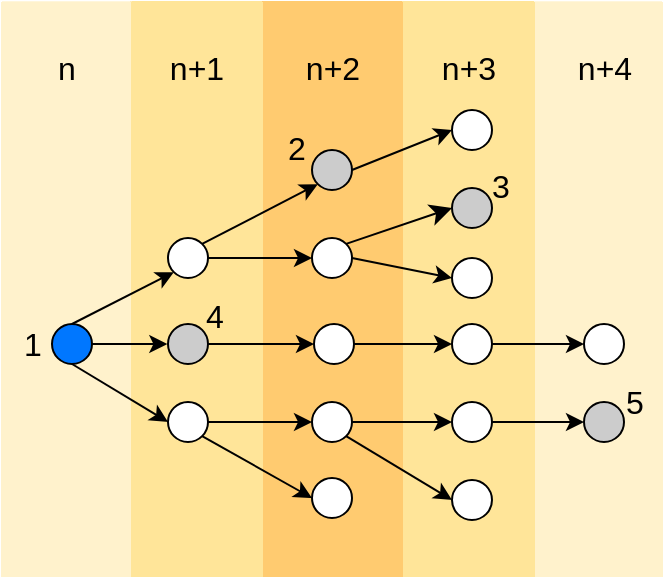 <mxfile version="21.3.2" type="github">
  <diagram name="第 1 页" id="HGf4OLoW3zUiOZIQQPPL">
    <mxGraphModel dx="1058" dy="901" grid="0" gridSize="10" guides="1" tooltips="1" connect="1" arrows="1" fold="1" page="0" pageScale="1" pageWidth="827" pageHeight="1169" math="0" shadow="0">
      <root>
        <mxCell id="0" />
        <mxCell id="1" parent="0" />
        <mxCell id="0hoJdStIDzNMqkLMMBlC-81" value="" style="swimlane;startSize=0;fontSize=16;strokeColor=#FFF2CC;fillColor=#FFFCE0;glass=1;fillStyle=auto;gradientColor=none;swimlaneFillColor=#FFF2CC;" vertex="1" parent="1">
          <mxGeometry x="122" y="-2" width="64" height="287" as="geometry" />
        </mxCell>
        <mxCell id="0hoJdStIDzNMqkLMMBlC-88" value="n+4" style="text;html=1;strokeColor=none;fillColor=none;align=center;verticalAlign=middle;whiteSpace=wrap;rounded=0;fontSize=16;" vertex="1" parent="0hoJdStIDzNMqkLMMBlC-81">
          <mxGeometry x="19.5" y="17.5" width="31" height="30" as="geometry" />
        </mxCell>
        <mxCell id="0hoJdStIDzNMqkLMMBlC-57" value="" style="ellipse;whiteSpace=wrap;html=1;aspect=fixed;fontSize=16;fillColor=#CCCCCC;" vertex="1" parent="0hoJdStIDzNMqkLMMBlC-81">
          <mxGeometry x="25" y="200" width="20" height="20" as="geometry" />
        </mxCell>
        <mxCell id="0hoJdStIDzNMqkLMMBlC-64" value="5" style="text;html=1;strokeColor=none;fillColor=none;align=center;verticalAlign=middle;whiteSpace=wrap;rounded=0;fontSize=16;" vertex="1" parent="0hoJdStIDzNMqkLMMBlC-81">
          <mxGeometry x="37" y="189" width="27" height="21" as="geometry" />
        </mxCell>
        <mxCell id="0hoJdStIDzNMqkLMMBlC-80" value="" style="swimlane;startSize=0;fontSize=16;strokeColor=#FFE599;swimlaneFillColor=#FFE599;" vertex="1" parent="1">
          <mxGeometry x="56" y="-2" width="66" height="287" as="geometry" />
        </mxCell>
        <mxCell id="0hoJdStIDzNMqkLMMBlC-87" value="n+3" style="text;html=1;strokeColor=none;fillColor=none;align=center;verticalAlign=middle;whiteSpace=wrap;rounded=0;fontSize=16;" vertex="1" parent="0hoJdStIDzNMqkLMMBlC-80">
          <mxGeometry x="17.5" y="17.5" width="31" height="30" as="geometry" />
        </mxCell>
        <mxCell id="0hoJdStIDzNMqkLMMBlC-48" value="" style="ellipse;whiteSpace=wrap;html=1;aspect=fixed;fontSize=16;" vertex="1" parent="0hoJdStIDzNMqkLMMBlC-80">
          <mxGeometry x="25" y="128" width="20" height="20" as="geometry" />
        </mxCell>
        <mxCell id="0hoJdStIDzNMqkLMMBlC-37" value="" style="ellipse;whiteSpace=wrap;html=1;aspect=fixed;fontSize=16;fillColor=#FFFFFF;" vertex="1" parent="0hoJdStIDzNMqkLMMBlC-80">
          <mxGeometry x="25" y="239" width="20" height="20" as="geometry" />
        </mxCell>
        <mxCell id="0hoJdStIDzNMqkLMMBlC-51" value="" style="ellipse;whiteSpace=wrap;html=1;aspect=fixed;fontSize=16;" vertex="1" parent="0hoJdStIDzNMqkLMMBlC-80">
          <mxGeometry x="25" y="54" width="20" height="20" as="geometry" />
        </mxCell>
        <mxCell id="0hoJdStIDzNMqkLMMBlC-38" value="" style="ellipse;whiteSpace=wrap;html=1;aspect=fixed;fontSize=16;fillColor=#FFFFFF;" vertex="1" parent="0hoJdStIDzNMqkLMMBlC-80">
          <mxGeometry x="25" y="200" width="20" height="20" as="geometry" />
        </mxCell>
        <mxCell id="0hoJdStIDzNMqkLMMBlC-49" value="" style="ellipse;whiteSpace=wrap;html=1;aspect=fixed;fontSize=16;fillColor=#CCCCCC;" vertex="1" parent="0hoJdStIDzNMqkLMMBlC-80">
          <mxGeometry x="25" y="93" width="20" height="20" as="geometry" />
        </mxCell>
        <mxCell id="0hoJdStIDzNMqkLMMBlC-62" value="3" style="text;html=1;strokeColor=none;fillColor=none;align=center;verticalAlign=middle;whiteSpace=wrap;rounded=0;fontSize=16;" vertex="1" parent="0hoJdStIDzNMqkLMMBlC-80">
          <mxGeometry x="36" y="81" width="27" height="21" as="geometry" />
        </mxCell>
        <mxCell id="0hoJdStIDzNMqkLMMBlC-77" value="" style="swimlane;startSize=0;fontSize=16;strokeColor=#FFCB70;fillColor=#FFB570;swimlaneFillColor=#FFCB70;" vertex="1" parent="1">
          <mxGeometry x="-14" y="-2" width="70" height="287" as="geometry" />
        </mxCell>
        <mxCell id="0hoJdStIDzNMqkLMMBlC-86" value="n+2" style="text;html=1;strokeColor=none;fillColor=none;align=center;verticalAlign=middle;whiteSpace=wrap;rounded=0;fontSize=16;" vertex="1" parent="0hoJdStIDzNMqkLMMBlC-77">
          <mxGeometry x="19.5" y="17.5" width="31" height="30" as="geometry" />
        </mxCell>
        <mxCell id="0hoJdStIDzNMqkLMMBlC-32" value="" style="ellipse;whiteSpace=wrap;html=1;aspect=fixed;fontSize=16;" vertex="1" parent="0hoJdStIDzNMqkLMMBlC-77">
          <mxGeometry x="25" y="238" width="20" height="20" as="geometry" />
        </mxCell>
        <mxCell id="0hoJdStIDzNMqkLMMBlC-33" value="" style="ellipse;whiteSpace=wrap;html=1;aspect=fixed;fontSize=16;" vertex="1" parent="0hoJdStIDzNMqkLMMBlC-77">
          <mxGeometry x="25" y="200" width="20" height="20" as="geometry" />
        </mxCell>
        <mxCell id="0hoJdStIDzNMqkLMMBlC-27" value="" style="ellipse;whiteSpace=wrap;html=1;aspect=fixed;fontSize=16;" vertex="1" parent="0hoJdStIDzNMqkLMMBlC-77">
          <mxGeometry x="25" y="118" width="20" height="20" as="geometry" />
        </mxCell>
        <mxCell id="0hoJdStIDzNMqkLMMBlC-9" value="" style="ellipse;whiteSpace=wrap;html=1;aspect=fixed;fontSize=16;fillColor=#CCCCCC;" vertex="1" parent="0hoJdStIDzNMqkLMMBlC-77">
          <mxGeometry x="25" y="74" width="20" height="20" as="geometry" />
        </mxCell>
        <mxCell id="0hoJdStIDzNMqkLMMBlC-61" value="2" style="text;html=1;strokeColor=none;fillColor=none;align=center;verticalAlign=middle;whiteSpace=wrap;rounded=0;fontSize=16;" vertex="1" parent="0hoJdStIDzNMqkLMMBlC-77">
          <mxGeometry x="4" y="62" width="27" height="21" as="geometry" />
        </mxCell>
        <mxCell id="0hoJdStIDzNMqkLMMBlC-76" value="" style="swimlane;startSize=0;fontSize=16;strokeColor=#FFE599;swimlaneFillColor=#FFE599;" vertex="1" parent="1">
          <mxGeometry x="-80" y="-2" width="66" height="287" as="geometry" />
        </mxCell>
        <mxCell id="0hoJdStIDzNMqkLMMBlC-85" value="n+1" style="text;html=1;strokeColor=none;fillColor=none;align=center;verticalAlign=middle;whiteSpace=wrap;rounded=0;fontSize=16;" vertex="1" parent="0hoJdStIDzNMqkLMMBlC-76">
          <mxGeometry x="17.5" y="17.5" width="31" height="30" as="geometry" />
        </mxCell>
        <mxCell id="0hoJdStIDzNMqkLMMBlC-5" value="" style="ellipse;whiteSpace=wrap;html=1;aspect=fixed;fontSize=16;" vertex="1" parent="0hoJdStIDzNMqkLMMBlC-76">
          <mxGeometry x="19" y="200" width="20" height="20" as="geometry" />
        </mxCell>
        <mxCell id="0hoJdStIDzNMqkLMMBlC-2" value="" style="ellipse;whiteSpace=wrap;html=1;aspect=fixed;fontSize=16;" vertex="1" parent="0hoJdStIDzNMqkLMMBlC-76">
          <mxGeometry x="19" y="118" width="20" height="20" as="geometry" />
        </mxCell>
        <mxCell id="0hoJdStIDzNMqkLMMBlC-63" value="4" style="text;html=1;strokeColor=none;fillColor=none;align=center;verticalAlign=middle;whiteSpace=wrap;rounded=0;fontSize=16;" vertex="1" parent="0hoJdStIDzNMqkLMMBlC-76">
          <mxGeometry x="29" y="146" width="27" height="21" as="geometry" />
        </mxCell>
        <mxCell id="0hoJdStIDzNMqkLMMBlC-70" value="" style="swimlane;startSize=0;fontSize=16;strokeColor=#FFF2CC;fillColor=#FFFCE0;glass=1;fillStyle=auto;gradientColor=none;swimlaneFillColor=#FFF2CC;" vertex="1" parent="1">
          <mxGeometry x="-144" y="-2" width="64" height="287" as="geometry" />
        </mxCell>
        <mxCell id="0hoJdStIDzNMqkLMMBlC-84" value="n" style="text;html=1;strokeColor=none;fillColor=none;align=center;verticalAlign=middle;whiteSpace=wrap;rounded=0;fontSize=16;" vertex="1" parent="0hoJdStIDzNMqkLMMBlC-70">
          <mxGeometry x="16.5" y="17.5" width="31" height="30" as="geometry" />
        </mxCell>
        <mxCell id="0hoJdStIDzNMqkLMMBlC-60" value="1" style="text;html=1;strokeColor=none;fillColor=none;align=center;verticalAlign=middle;whiteSpace=wrap;rounded=0;fontSize=16;" vertex="1" parent="0hoJdStIDzNMqkLMMBlC-70">
          <mxGeometry x="2" y="160" width="27" height="21" as="geometry" />
        </mxCell>
        <mxCell id="0hoJdStIDzNMqkLMMBlC-6" style="edgeStyle=none;curved=1;rounded=0;orthogonalLoop=1;jettySize=auto;html=1;exitX=0.5;exitY=0;exitDx=0;exitDy=0;entryX=0;entryY=1;entryDx=0;entryDy=0;fontSize=12;startSize=8;endSize=6;" edge="1" parent="1" source="0hoJdStIDzNMqkLMMBlC-1" target="0hoJdStIDzNMqkLMMBlC-2">
          <mxGeometry relative="1" as="geometry" />
        </mxCell>
        <mxCell id="0hoJdStIDzNMqkLMMBlC-7" style="edgeStyle=none;curved=1;rounded=0;orthogonalLoop=1;jettySize=auto;html=1;exitX=1;exitY=0.5;exitDx=0;exitDy=0;fontSize=12;startSize=8;endSize=6;" edge="1" parent="1" source="0hoJdStIDzNMqkLMMBlC-1">
          <mxGeometry relative="1" as="geometry">
            <mxPoint x="-61.333" y="169" as="targetPoint" />
          </mxGeometry>
        </mxCell>
        <mxCell id="0hoJdStIDzNMqkLMMBlC-8" style="edgeStyle=none;curved=1;rounded=0;orthogonalLoop=1;jettySize=auto;html=1;exitX=0.5;exitY=1;exitDx=0;exitDy=0;entryX=0;entryY=0.5;entryDx=0;entryDy=0;fontSize=12;startSize=8;endSize=6;" edge="1" parent="1" source="0hoJdStIDzNMqkLMMBlC-1" target="0hoJdStIDzNMqkLMMBlC-5">
          <mxGeometry relative="1" as="geometry" />
        </mxCell>
        <mxCell id="0hoJdStIDzNMqkLMMBlC-1" value="" style="ellipse;whiteSpace=wrap;html=1;aspect=fixed;fontSize=16;fillColor=#0077FF;" vertex="1" parent="1">
          <mxGeometry x="-119" y="159" width="20" height="20" as="geometry" />
        </mxCell>
        <mxCell id="0hoJdStIDzNMqkLMMBlC-28" style="edgeStyle=none;curved=1;rounded=0;orthogonalLoop=1;jettySize=auto;html=1;exitX=1;exitY=0;exitDx=0;exitDy=0;entryX=0;entryY=1;entryDx=0;entryDy=0;fontSize=12;startSize=8;endSize=6;" edge="1" parent="1" source="0hoJdStIDzNMqkLMMBlC-2" target="0hoJdStIDzNMqkLMMBlC-9">
          <mxGeometry relative="1" as="geometry" />
        </mxCell>
        <mxCell id="0hoJdStIDzNMqkLMMBlC-29" style="edgeStyle=none;curved=1;rounded=0;orthogonalLoop=1;jettySize=auto;html=1;exitX=1;exitY=0.5;exitDx=0;exitDy=0;entryX=0;entryY=0.5;entryDx=0;entryDy=0;fontSize=12;startSize=8;endSize=6;" edge="1" parent="1" source="0hoJdStIDzNMqkLMMBlC-2" target="0hoJdStIDzNMqkLMMBlC-27">
          <mxGeometry relative="1" as="geometry" />
        </mxCell>
        <mxCell id="0hoJdStIDzNMqkLMMBlC-34" style="edgeStyle=none;curved=1;rounded=0;orthogonalLoop=1;jettySize=auto;html=1;exitX=1;exitY=0.5;exitDx=0;exitDy=0;entryX=0;entryY=0.5;entryDx=0;entryDy=0;fontSize=12;startSize=8;endSize=6;" edge="1" parent="1" source="0hoJdStIDzNMqkLMMBlC-3" target="0hoJdStIDzNMqkLMMBlC-31">
          <mxGeometry relative="1" as="geometry" />
        </mxCell>
        <mxCell id="0hoJdStIDzNMqkLMMBlC-3" value="" style="ellipse;whiteSpace=wrap;html=1;aspect=fixed;fontSize=16;fillColor=#CCCCCC;" vertex="1" parent="1">
          <mxGeometry x="-61" y="159" width="20" height="20" as="geometry" />
        </mxCell>
        <mxCell id="0hoJdStIDzNMqkLMMBlC-35" style="edgeStyle=none;curved=1;rounded=0;orthogonalLoop=1;jettySize=auto;html=1;exitX=1;exitY=0.5;exitDx=0;exitDy=0;entryX=0;entryY=0.5;entryDx=0;entryDy=0;fontSize=12;startSize=8;endSize=6;" edge="1" parent="1" source="0hoJdStIDzNMqkLMMBlC-5" target="0hoJdStIDzNMqkLMMBlC-33">
          <mxGeometry relative="1" as="geometry" />
        </mxCell>
        <mxCell id="0hoJdStIDzNMqkLMMBlC-36" style="edgeStyle=none;curved=1;rounded=0;orthogonalLoop=1;jettySize=auto;html=1;exitX=1;exitY=1;exitDx=0;exitDy=0;entryX=0;entryY=0.5;entryDx=0;entryDy=0;fontSize=12;startSize=8;endSize=6;" edge="1" parent="1" source="0hoJdStIDzNMqkLMMBlC-5" target="0hoJdStIDzNMqkLMMBlC-32">
          <mxGeometry relative="1" as="geometry" />
        </mxCell>
        <mxCell id="0hoJdStIDzNMqkLMMBlC-54" style="edgeStyle=none;curved=1;rounded=0;orthogonalLoop=1;jettySize=auto;html=1;exitX=1;exitY=0.5;exitDx=0;exitDy=0;entryX=0;entryY=0.5;entryDx=0;entryDy=0;fontSize=12;startSize=8;endSize=6;" edge="1" parent="1" source="0hoJdStIDzNMqkLMMBlC-9" target="0hoJdStIDzNMqkLMMBlC-51">
          <mxGeometry relative="1" as="geometry" />
        </mxCell>
        <mxCell id="0hoJdStIDzNMqkLMMBlC-56" style="edgeStyle=none;curved=1;rounded=0;orthogonalLoop=1;jettySize=auto;html=1;exitX=1;exitY=0.5;exitDx=0;exitDy=0;entryX=0;entryY=0.5;entryDx=0;entryDy=0;fontSize=12;startSize=8;endSize=6;" edge="1" parent="1" source="0hoJdStIDzNMqkLMMBlC-27" target="0hoJdStIDzNMqkLMMBlC-48">
          <mxGeometry relative="1" as="geometry" />
        </mxCell>
        <mxCell id="0hoJdStIDzNMqkLMMBlC-89" style="edgeStyle=none;curved=1;rounded=0;orthogonalLoop=1;jettySize=auto;html=1;exitX=1;exitY=0;exitDx=0;exitDy=0;entryX=0;entryY=0.5;entryDx=0;entryDy=0;fontSize=12;startSize=8;endSize=8;" edge="1" parent="1" source="0hoJdStIDzNMqkLMMBlC-27" target="0hoJdStIDzNMqkLMMBlC-49">
          <mxGeometry relative="1" as="geometry" />
        </mxCell>
        <mxCell id="0hoJdStIDzNMqkLMMBlC-44" style="edgeStyle=none;curved=1;rounded=0;orthogonalLoop=1;jettySize=auto;html=1;exitX=1;exitY=0.5;exitDx=0;exitDy=0;entryX=0;entryY=0.5;entryDx=0;entryDy=0;fontSize=12;startSize=8;endSize=6;" edge="1" parent="1" source="0hoJdStIDzNMqkLMMBlC-31" target="0hoJdStIDzNMqkLMMBlC-42">
          <mxGeometry relative="1" as="geometry" />
        </mxCell>
        <mxCell id="0hoJdStIDzNMqkLMMBlC-31" value="" style="ellipse;whiteSpace=wrap;html=1;aspect=fixed;fontSize=16;" vertex="1" parent="1">
          <mxGeometry x="12" y="159" width="20" height="20" as="geometry" />
        </mxCell>
        <mxCell id="0hoJdStIDzNMqkLMMBlC-40" style="edgeStyle=none;curved=1;rounded=0;orthogonalLoop=1;jettySize=auto;html=1;exitX=1;exitY=0.5;exitDx=0;exitDy=0;entryX=0;entryY=0.5;entryDx=0;entryDy=0;fontSize=12;startSize=8;endSize=6;" edge="1" parent="1" source="0hoJdStIDzNMqkLMMBlC-33" target="0hoJdStIDzNMqkLMMBlC-38">
          <mxGeometry relative="1" as="geometry" />
        </mxCell>
        <mxCell id="0hoJdStIDzNMqkLMMBlC-41" style="edgeStyle=none;curved=1;rounded=0;orthogonalLoop=1;jettySize=auto;html=1;exitX=1;exitY=1;exitDx=0;exitDy=0;entryX=0;entryY=0.5;entryDx=0;entryDy=0;fontSize=12;startSize=8;endSize=6;" edge="1" parent="1" source="0hoJdStIDzNMqkLMMBlC-33" target="0hoJdStIDzNMqkLMMBlC-37">
          <mxGeometry relative="1" as="geometry" />
        </mxCell>
        <mxCell id="0hoJdStIDzNMqkLMMBlC-59" style="edgeStyle=none;curved=1;rounded=0;orthogonalLoop=1;jettySize=auto;html=1;exitX=1;exitY=0.5;exitDx=0;exitDy=0;entryX=0;entryY=0.5;entryDx=0;entryDy=0;fontSize=12;startSize=8;endSize=6;" edge="1" parent="1" source="0hoJdStIDzNMqkLMMBlC-38" target="0hoJdStIDzNMqkLMMBlC-57">
          <mxGeometry relative="1" as="geometry" />
        </mxCell>
        <mxCell id="0hoJdStIDzNMqkLMMBlC-47" style="edgeStyle=none;curved=1;rounded=0;orthogonalLoop=1;jettySize=auto;html=1;exitX=1;exitY=0.5;exitDx=0;exitDy=0;entryX=0;entryY=0.5;entryDx=0;entryDy=0;fontSize=12;startSize=8;endSize=6;" edge="1" parent="1" source="0hoJdStIDzNMqkLMMBlC-42" target="0hoJdStIDzNMqkLMMBlC-46">
          <mxGeometry relative="1" as="geometry" />
        </mxCell>
        <mxCell id="0hoJdStIDzNMqkLMMBlC-42" value="" style="ellipse;whiteSpace=wrap;html=1;aspect=fixed;fontSize=16;" vertex="1" parent="1">
          <mxGeometry x="81" y="159" width="20" height="20" as="geometry" />
        </mxCell>
        <mxCell id="0hoJdStIDzNMqkLMMBlC-46" value="" style="ellipse;whiteSpace=wrap;html=1;aspect=fixed;fontSize=16;" vertex="1" parent="1">
          <mxGeometry x="147" y="159" width="20" height="20" as="geometry" />
        </mxCell>
      </root>
    </mxGraphModel>
  </diagram>
</mxfile>
